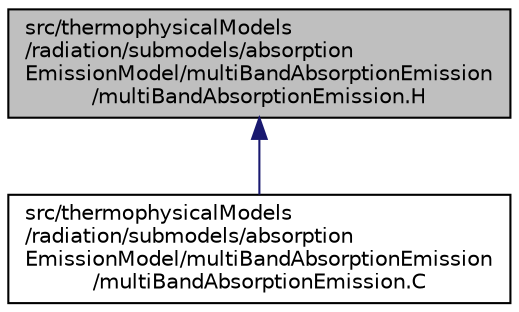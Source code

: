 digraph "src/thermophysicalModels/radiation/submodels/absorptionEmissionModel/multiBandAbsorptionEmission/multiBandAbsorptionEmission.H"
{
  bgcolor="transparent";
  edge [fontname="Helvetica",fontsize="10",labelfontname="Helvetica",labelfontsize="10"];
  node [fontname="Helvetica",fontsize="10",shape=record];
  Node1 [label="src/thermophysicalModels\l/radiation/submodels/absorption\lEmissionModel/multiBandAbsorptionEmission\l/multiBandAbsorptionEmission.H",height=0.2,width=0.4,color="black", fillcolor="grey75", style="filled" fontcolor="black"];
  Node1 -> Node2 [dir="back",color="midnightblue",fontsize="10",style="solid",fontname="Helvetica"];
  Node2 [label="src/thermophysicalModels\l/radiation/submodels/absorption\lEmissionModel/multiBandAbsorptionEmission\l/multiBandAbsorptionEmission.C",height=0.2,width=0.4,color="black",URL="$multiBandAbsorptionEmission_8C.html"];
}
